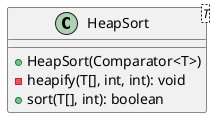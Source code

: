@startuml

    class HeapSort<T> {
        +HeapSort(Comparator<T>)
        -heapify(T[], int, int): void
        +sort(T[], int): boolean
    }

@enduml
